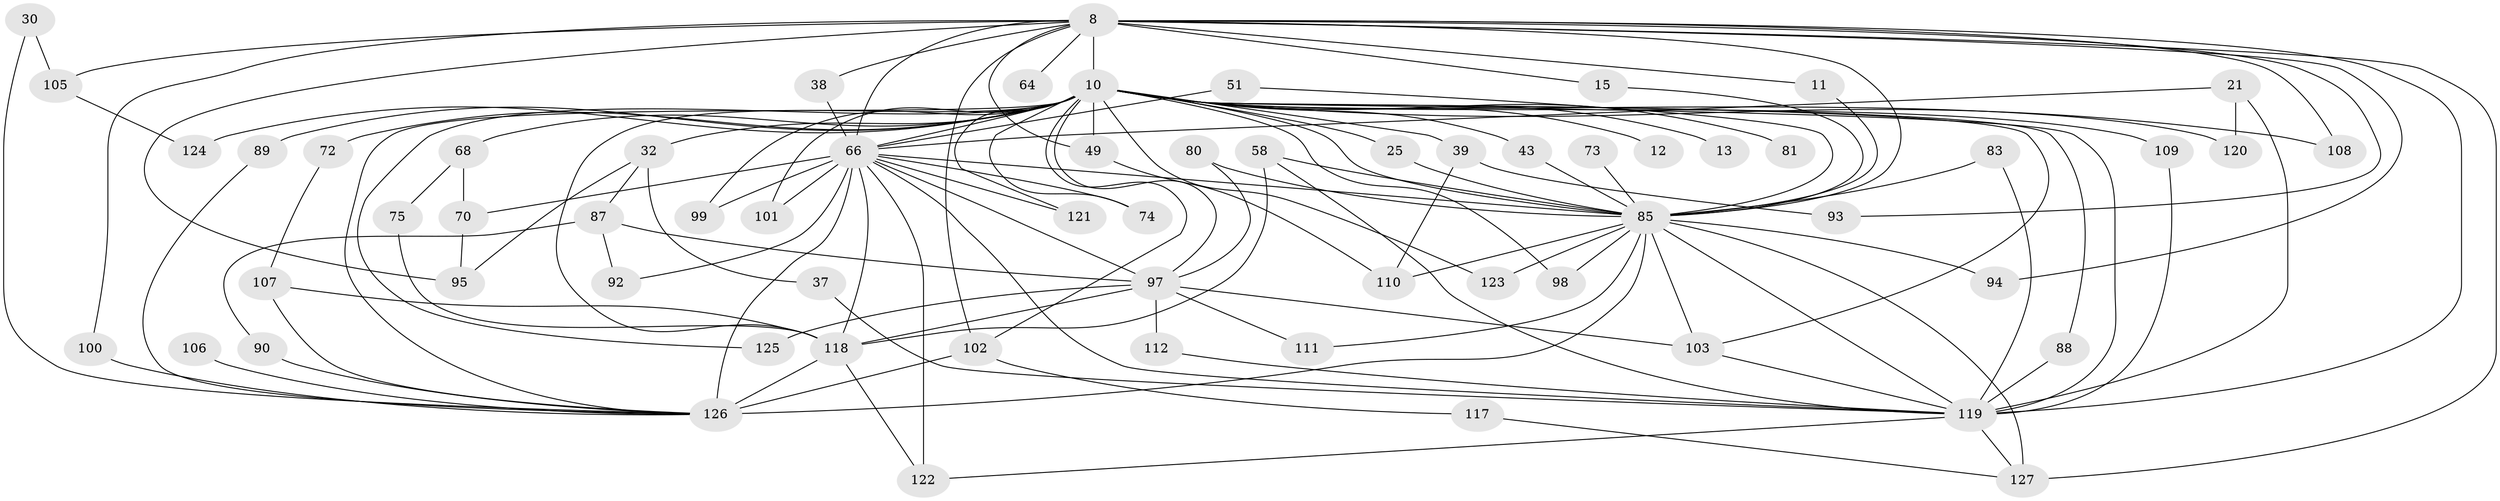// original degree distribution, {36: 0.007874015748031496, 25: 0.007874015748031496, 14: 0.007874015748031496, 21: 0.015748031496062992, 16: 0.007874015748031496, 19: 0.007874015748031496, 18: 0.007874015748031496, 34: 0.007874015748031496, 24: 0.007874015748031496, 2: 0.49606299212598426, 4: 0.09448818897637795, 3: 0.2755905511811024, 11: 0.007874015748031496, 5: 0.015748031496062992, 7: 0.015748031496062992, 6: 0.007874015748031496, 10: 0.007874015748031496}
// Generated by graph-tools (version 1.1) at 2025/43/03/09/25 04:43:14]
// undirected, 63 vertices, 127 edges
graph export_dot {
graph [start="1"]
  node [color=gray90,style=filled];
  8 [super="+7"];
  10 [super="+2+9"];
  11;
  12;
  13;
  15;
  21;
  25;
  30;
  32;
  37;
  38;
  39;
  43;
  49 [super="+28"];
  51;
  58;
  64;
  66 [super="+33+6"];
  68;
  70;
  72 [super="+18"];
  73;
  74;
  75;
  80;
  81;
  83;
  85 [super="+59+1"];
  87;
  88;
  89 [super="+78"];
  90;
  92;
  93;
  94;
  95 [super="+56+86"];
  97 [super="+65+84+62"];
  98 [super="+91"];
  99;
  100;
  101;
  102 [super="+53+55"];
  103 [super="+69+14+54"];
  105 [super="+26"];
  106;
  107 [super="+63"];
  108;
  109 [super="+50"];
  110 [super="+76+41"];
  111;
  112;
  117;
  118 [super="+60+23+104+115"];
  119 [super="+52"];
  120 [super="+96"];
  121 [super="+71"];
  122 [super="+61"];
  123;
  124;
  125;
  126 [super="+67+36+114+31"];
  127 [super="+17+116+82"];
  8 -- 10 [weight=6];
  8 -- 11;
  8 -- 15;
  8 -- 38;
  8 -- 64 [weight=2];
  8 -- 93;
  8 -- 94;
  8 -- 100;
  8 -- 102;
  8 -- 105 [weight=2];
  8 -- 108;
  8 -- 49;
  8 -- 127 [weight=2];
  8 -- 66 [weight=5];
  8 -- 95 [weight=2];
  8 -- 85 [weight=3];
  8 -- 119 [weight=5];
  10 -- 13 [weight=2];
  10 -- 25;
  10 -- 39 [weight=2];
  10 -- 68 [weight=2];
  10 -- 81 [weight=2];
  10 -- 89 [weight=2];
  10 -- 118 [weight=10];
  10 -- 119 [weight=9];
  10 -- 121;
  10 -- 72 [weight=3];
  10 -- 74;
  10 -- 88;
  10 -- 32 [weight=2];
  10 -- 101;
  10 -- 43;
  10 -- 108;
  10 -- 123;
  10 -- 124;
  10 -- 12;
  10 -- 85 [weight=4];
  10 -- 98;
  10 -- 99;
  10 -- 109 [weight=2];
  10 -- 49 [weight=2];
  10 -- 120 [weight=2];
  10 -- 125;
  10 -- 66 [weight=7];
  10 -- 102;
  10 -- 126;
  10 -- 103;
  10 -- 97 [weight=2];
  11 -- 85;
  15 -- 85;
  21 -- 120;
  21 -- 66;
  21 -- 119;
  25 -- 85;
  30 -- 105;
  30 -- 126;
  32 -- 37;
  32 -- 87;
  32 -- 95;
  37 -- 119;
  38 -- 66;
  39 -- 93;
  39 -- 110;
  43 -- 85;
  49 -- 110;
  51 -- 66;
  51 -- 85;
  58 -- 118;
  58 -- 85;
  58 -- 119;
  66 -- 70;
  66 -- 74;
  66 -- 92;
  66 -- 99;
  66 -- 101;
  66 -- 121 [weight=2];
  66 -- 126 [weight=3];
  66 -- 122;
  66 -- 85 [weight=2];
  66 -- 97 [weight=4];
  66 -- 119 [weight=4];
  66 -- 118 [weight=2];
  68 -- 70;
  68 -- 75;
  70 -- 95;
  72 -- 107;
  73 -- 85;
  75 -- 118;
  80 -- 85;
  80 -- 97;
  83 -- 85;
  83 -- 119;
  85 -- 94;
  85 -- 98 [weight=2];
  85 -- 103;
  85 -- 111;
  85 -- 123;
  85 -- 127 [weight=2];
  85 -- 110;
  85 -- 126 [weight=5];
  85 -- 119 [weight=2];
  87 -- 90;
  87 -- 92;
  87 -- 97;
  88 -- 119;
  89 -- 126;
  90 -- 126;
  97 -- 111;
  97 -- 118;
  97 -- 103 [weight=2];
  97 -- 112;
  97 -- 125;
  100 -- 126;
  102 -- 117;
  102 -- 126 [weight=2];
  103 -- 119;
  105 -- 124;
  106 -- 126 [weight=2];
  107 -- 118;
  107 -- 126;
  109 -- 119;
  112 -- 119;
  117 -- 127;
  118 -- 122;
  118 -- 126 [weight=2];
  119 -- 122;
  119 -- 127;
}
